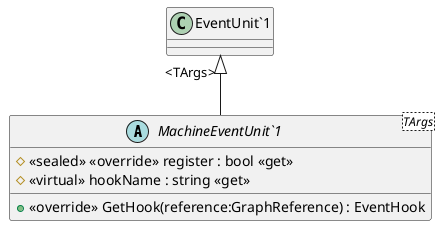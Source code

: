 @startuml
abstract class "MachineEventUnit`1"<TArgs> {
    # <<sealed>> <<override>> register : bool <<get>>
    + <<override>> GetHook(reference:GraphReference) : EventHook
    # <<virtual>> hookName : string <<get>>
}
"EventUnit`1" "<TArgs>" <|-- "MachineEventUnit`1"
@enduml
